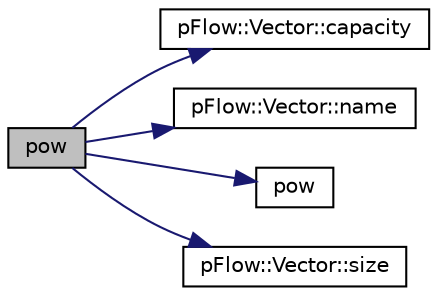 digraph "pow"
{
 // LATEX_PDF_SIZE
  edge [fontname="Helvetica",fontsize="10",labelfontname="Helvetica",labelfontsize="10"];
  node [fontname="Helvetica",fontsize="10",shape=record];
  rankdir="LR";
  Node1 [label="pow",height=0.2,width=0.4,color="black", fillcolor="grey75", style="filled", fontcolor="black",tooltip=" "];
  Node1 -> Node2 [color="midnightblue",fontsize="10",style="solid",fontname="Helvetica"];
  Node2 [label="pFlow::Vector::capacity",height=0.2,width=0.4,color="black", fillcolor="white", style="filled",URL="$classpFlow_1_1Vector.html#a234de5cb432c97fcb4b0f806bb86624e",tooltip="Capacity of the vector."];
  Node1 -> Node3 [color="midnightblue",fontsize="10",style="solid",fontname="Helvetica"];
  Node3 [label="pFlow::Vector::name",height=0.2,width=0.4,color="black", fillcolor="white", style="filled",URL="$classpFlow_1_1Vector.html#acc80e00a8ac919288fb55bd14cc88bf6",tooltip="Name of the vector."];
  Node1 -> Node4 [color="midnightblue",fontsize="10",style="solid",fontname="Helvetica"];
  Node4 [label="pow",height=0.2,width=0.4,color="black", fillcolor="white", style="filled",URL="$namespacepFlow.html#a68649a07973f2ed86e65754aec1aa7f4",tooltip=" "];
  Node1 -> Node5 [color="midnightblue",fontsize="10",style="solid",fontname="Helvetica"];
  Node5 [label="pFlow::Vector::size",height=0.2,width=0.4,color="black", fillcolor="white", style="filled",URL="$classpFlow_1_1Vector.html#a10efdf47ffedbdc720f71c2f72b98d98",tooltip="Size of the vector."];
}

